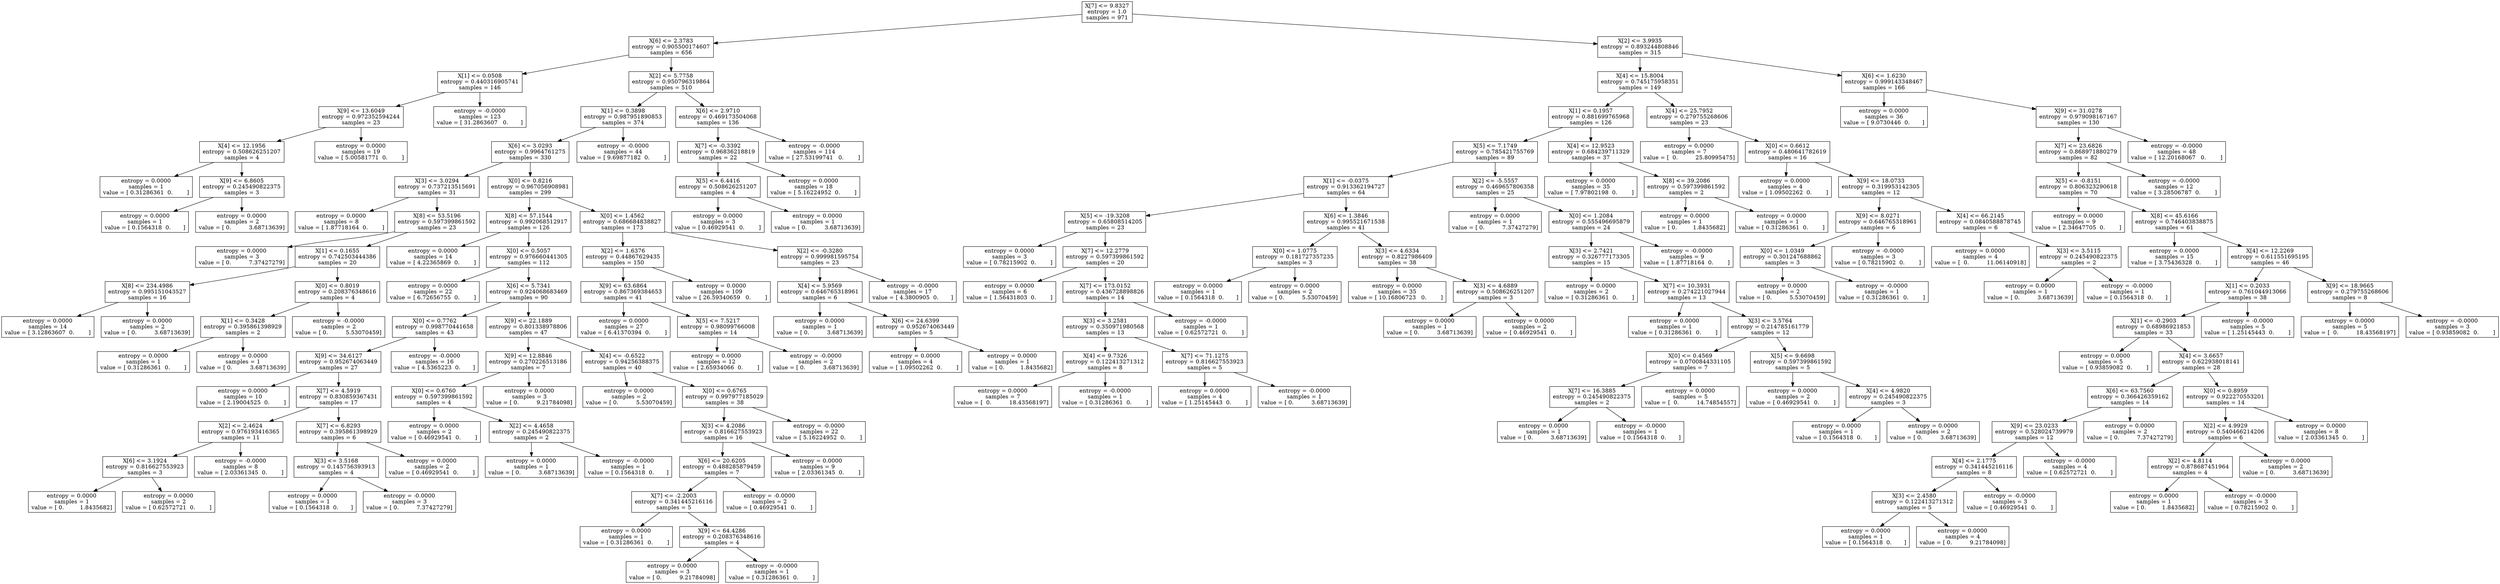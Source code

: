 digraph Tree {
0 [label="X[7] <= 9.8327\nentropy = 1.0\nsamples = 971", shape="box"] ;
1 [label="X[6] <= 2.3783\nentropy = 0.905500174607\nsamples = 656", shape="box"] ;
0 -> 1 ;
2 [label="X[1] <= 0.0508\nentropy = 0.440316905741\nsamples = 146", shape="box"] ;
1 -> 2 ;
3 [label="X[9] <= 13.6049\nentropy = 0.972352594244\nsamples = 23", shape="box"] ;
2 -> 3 ;
4 [label="X[4] <= 12.1956\nentropy = 0.508626251207\nsamples = 4", shape="box"] ;
3 -> 4 ;
5 [label="entropy = 0.0000\nsamples = 1\nvalue = [ 0.31286361  0.        ]", shape="box"] ;
4 -> 5 ;
6 [label="X[9] <= 6.8605\nentropy = 0.245490822375\nsamples = 3", shape="box"] ;
4 -> 6 ;
7 [label="entropy = 0.0000\nsamples = 1\nvalue = [ 0.1564318  0.       ]", shape="box"] ;
6 -> 7 ;
8 [label="entropy = 0.0000\nsamples = 2\nvalue = [ 0.          3.68713639]", shape="box"] ;
6 -> 8 ;
9 [label="entropy = 0.0000\nsamples = 19\nvalue = [ 5.00581771  0.        ]", shape="box"] ;
3 -> 9 ;
10 [label="entropy = -0.0000\nsamples = 123\nvalue = [ 31.2863607   0.       ]", shape="box"] ;
2 -> 10 ;
11 [label="X[2] <= 5.7758\nentropy = 0.950796319864\nsamples = 510", shape="box"] ;
1 -> 11 ;
12 [label="X[1] <= 0.3898\nentropy = 0.987951890853\nsamples = 374", shape="box"] ;
11 -> 12 ;
13 [label="X[6] <= 3.0293\nentropy = 0.9964761275\nsamples = 330", shape="box"] ;
12 -> 13 ;
14 [label="X[3] <= 3.0294\nentropy = 0.737213515691\nsamples = 31", shape="box"] ;
13 -> 14 ;
15 [label="entropy = 0.0000\nsamples = 8\nvalue = [ 1.87718164  0.        ]", shape="box"] ;
14 -> 15 ;
16 [label="X[8] <= 53.5196\nentropy = 0.597399861592\nsamples = 23", shape="box"] ;
14 -> 16 ;
17 [label="entropy = 0.0000\nsamples = 3\nvalue = [ 0.          7.37427279]", shape="box"] ;
16 -> 17 ;
18 [label="X[1] <= 0.1655\nentropy = 0.742503444386\nsamples = 20", shape="box"] ;
16 -> 18 ;
19 [label="X[8] <= 234.4986\nentropy = 0.995151043527\nsamples = 16", shape="box"] ;
18 -> 19 ;
20 [label="entropy = 0.0000\nsamples = 14\nvalue = [ 3.12863607  0.        ]", shape="box"] ;
19 -> 20 ;
21 [label="entropy = 0.0000\nsamples = 2\nvalue = [ 0.          3.68713639]", shape="box"] ;
19 -> 21 ;
22 [label="X[0] <= 0.8019\nentropy = 0.208376348616\nsamples = 4", shape="box"] ;
18 -> 22 ;
23 [label="X[1] <= 0.3428\nentropy = 0.395861398929\nsamples = 2", shape="box"] ;
22 -> 23 ;
24 [label="entropy = 0.0000\nsamples = 1\nvalue = [ 0.31286361  0.        ]", shape="box"] ;
23 -> 24 ;
25 [label="entropy = 0.0000\nsamples = 1\nvalue = [ 0.          3.68713639]", shape="box"] ;
23 -> 25 ;
26 [label="entropy = -0.0000\nsamples = 2\nvalue = [ 0.          5.53070459]", shape="box"] ;
22 -> 26 ;
27 [label="X[0] <= 0.8216\nentropy = 0.967056908981\nsamples = 299", shape="box"] ;
13 -> 27 ;
28 [label="X[8] <= 57.1544\nentropy = 0.992068512917\nsamples = 126", shape="box"] ;
27 -> 28 ;
29 [label="entropy = 0.0000\nsamples = 14\nvalue = [ 4.22365869  0.        ]", shape="box"] ;
28 -> 29 ;
30 [label="X[0] <= 0.5057\nentropy = 0.976660441305\nsamples = 112", shape="box"] ;
28 -> 30 ;
31 [label="entropy = 0.0000\nsamples = 22\nvalue = [ 6.72656755  0.        ]", shape="box"] ;
30 -> 31 ;
32 [label="X[6] <= 5.7341\nentropy = 0.924068683469\nsamples = 90", shape="box"] ;
30 -> 32 ;
33 [label="X[0] <= 0.7762\nentropy = 0.998770441658\nsamples = 43", shape="box"] ;
32 -> 33 ;
34 [label="X[9] <= 34.6127\nentropy = 0.952674063449\nsamples = 27", shape="box"] ;
33 -> 34 ;
35 [label="entropy = 0.0000\nsamples = 10\nvalue = [ 2.19004525  0.        ]", shape="box"] ;
34 -> 35 ;
36 [label="X[7] <= 4.5919\nentropy = 0.830859367431\nsamples = 17", shape="box"] ;
34 -> 36 ;
37 [label="X[2] <= 2.4624\nentropy = 0.976193416365\nsamples = 11", shape="box"] ;
36 -> 37 ;
38 [label="X[6] <= 3.1924\nentropy = 0.816627553923\nsamples = 3", shape="box"] ;
37 -> 38 ;
39 [label="entropy = 0.0000\nsamples = 1\nvalue = [ 0.         1.8435682]", shape="box"] ;
38 -> 39 ;
40 [label="entropy = 0.0000\nsamples = 2\nvalue = [ 0.62572721  0.        ]", shape="box"] ;
38 -> 40 ;
41 [label="entropy = -0.0000\nsamples = 8\nvalue = [ 2.03361345  0.        ]", shape="box"] ;
37 -> 41 ;
42 [label="X[7] <= 6.8293\nentropy = 0.395861398929\nsamples = 6", shape="box"] ;
36 -> 42 ;
43 [label="X[3] <= 3.5168\nentropy = 0.145756393913\nsamples = 4", shape="box"] ;
42 -> 43 ;
44 [label="entropy = 0.0000\nsamples = 1\nvalue = [ 0.1564318  0.       ]", shape="box"] ;
43 -> 44 ;
45 [label="entropy = -0.0000\nsamples = 3\nvalue = [ 0.          7.37427279]", shape="box"] ;
43 -> 45 ;
46 [label="entropy = 0.0000\nsamples = 2\nvalue = [ 0.46929541  0.        ]", shape="box"] ;
42 -> 46 ;
47 [label="entropy = -0.0000\nsamples = 16\nvalue = [ 4.5365223  0.       ]", shape="box"] ;
33 -> 47 ;
48 [label="X[9] <= 22.1889\nentropy = 0.801338978806\nsamples = 47", shape="box"] ;
32 -> 48 ;
49 [label="X[9] <= 12.8846\nentropy = 0.270226513186\nsamples = 7", shape="box"] ;
48 -> 49 ;
50 [label="X[0] <= 0.6760\nentropy = 0.597399861592\nsamples = 4", shape="box"] ;
49 -> 50 ;
51 [label="entropy = 0.0000\nsamples = 2\nvalue = [ 0.46929541  0.        ]", shape="box"] ;
50 -> 51 ;
52 [label="X[2] <= 4.4658\nentropy = 0.245490822375\nsamples = 2", shape="box"] ;
50 -> 52 ;
53 [label="entropy = 0.0000\nsamples = 1\nvalue = [ 0.          3.68713639]", shape="box"] ;
52 -> 53 ;
54 [label="entropy = -0.0000\nsamples = 1\nvalue = [ 0.1564318  0.       ]", shape="box"] ;
52 -> 54 ;
55 [label="entropy = 0.0000\nsamples = 3\nvalue = [ 0.          9.21784098]", shape="box"] ;
49 -> 55 ;
56 [label="X[4] <= -0.6522\nentropy = 0.94256388375\nsamples = 40", shape="box"] ;
48 -> 56 ;
57 [label="entropy = 0.0000\nsamples = 2\nvalue = [ 0.          5.53070459]", shape="box"] ;
56 -> 57 ;
58 [label="X[0] <= 0.6765\nentropy = 0.997977185029\nsamples = 38", shape="box"] ;
56 -> 58 ;
59 [label="X[3] <= 4.2086\nentropy = 0.816627553923\nsamples = 16", shape="box"] ;
58 -> 59 ;
60 [label="X[6] <= 20.6205\nentropy = 0.488285879459\nsamples = 7", shape="box"] ;
59 -> 60 ;
61 [label="X[7] <= -2.2003\nentropy = 0.341445216116\nsamples = 5", shape="box"] ;
60 -> 61 ;
62 [label="entropy = 0.0000\nsamples = 1\nvalue = [ 0.31286361  0.        ]", shape="box"] ;
61 -> 62 ;
63 [label="X[9] <= 64.4286\nentropy = 0.208376348616\nsamples = 4", shape="box"] ;
61 -> 63 ;
64 [label="entropy = 0.0000\nsamples = 3\nvalue = [ 0.          9.21784098]", shape="box"] ;
63 -> 64 ;
65 [label="entropy = -0.0000\nsamples = 1\nvalue = [ 0.31286361  0.        ]", shape="box"] ;
63 -> 65 ;
66 [label="entropy = -0.0000\nsamples = 2\nvalue = [ 0.46929541  0.        ]", shape="box"] ;
60 -> 66 ;
67 [label="entropy = 0.0000\nsamples = 9\nvalue = [ 2.03361345  0.        ]", shape="box"] ;
59 -> 67 ;
68 [label="entropy = -0.0000\nsamples = 22\nvalue = [ 5.16224952  0.        ]", shape="box"] ;
58 -> 68 ;
69 [label="X[0] <= 1.4562\nentropy = 0.686684838827\nsamples = 173", shape="box"] ;
27 -> 69 ;
70 [label="X[2] <= 1.6376\nentropy = 0.44867629435\nsamples = 150", shape="box"] ;
69 -> 70 ;
71 [label="X[9] <= 63.6864\nentropy = 0.867369384653\nsamples = 41", shape="box"] ;
70 -> 71 ;
72 [label="entropy = 0.0000\nsamples = 27\nvalue = [ 6.41370394  0.        ]", shape="box"] ;
71 -> 72 ;
73 [label="X[5] <= 7.5217\nentropy = 0.98099766008\nsamples = 14", shape="box"] ;
71 -> 73 ;
74 [label="entropy = 0.0000\nsamples = 12\nvalue = [ 2.65934066  0.        ]", shape="box"] ;
73 -> 74 ;
75 [label="entropy = -0.0000\nsamples = 2\nvalue = [ 0.          3.68713639]", shape="box"] ;
73 -> 75 ;
76 [label="entropy = 0.0000\nsamples = 109\nvalue = [ 26.59340659   0.        ]", shape="box"] ;
70 -> 76 ;
77 [label="X[2] <= -0.3280\nentropy = 0.999981595754\nsamples = 23", shape="box"] ;
69 -> 77 ;
78 [label="X[4] <= 5.9569\nentropy = 0.646765318961\nsamples = 6", shape="box"] ;
77 -> 78 ;
79 [label="entropy = 0.0000\nsamples = 1\nvalue = [ 0.          3.68713639]", shape="box"] ;
78 -> 79 ;
80 [label="X[6] <= 24.6399\nentropy = 0.952674063449\nsamples = 5", shape="box"] ;
78 -> 80 ;
81 [label="entropy = 0.0000\nsamples = 4\nvalue = [ 1.09502262  0.        ]", shape="box"] ;
80 -> 81 ;
82 [label="entropy = 0.0000\nsamples = 1\nvalue = [ 0.         1.8435682]", shape="box"] ;
80 -> 82 ;
83 [label="entropy = -0.0000\nsamples = 17\nvalue = [ 4.3800905  0.       ]", shape="box"] ;
77 -> 83 ;
84 [label="entropy = -0.0000\nsamples = 44\nvalue = [ 9.69877182  0.        ]", shape="box"] ;
12 -> 84 ;
85 [label="X[6] <= 2.9710\nentropy = 0.469173504068\nsamples = 136", shape="box"] ;
11 -> 85 ;
86 [label="X[7] <= -0.3392\nentropy = 0.96836218819\nsamples = 22", shape="box"] ;
85 -> 86 ;
87 [label="X[5] <= 6.4416\nentropy = 0.508626251207\nsamples = 4", shape="box"] ;
86 -> 87 ;
88 [label="entropy = 0.0000\nsamples = 3\nvalue = [ 0.46929541  0.        ]", shape="box"] ;
87 -> 88 ;
89 [label="entropy = 0.0000\nsamples = 1\nvalue = [ 0.          3.68713639]", shape="box"] ;
87 -> 89 ;
90 [label="entropy = 0.0000\nsamples = 18\nvalue = [ 5.16224952  0.        ]", shape="box"] ;
86 -> 90 ;
91 [label="entropy = -0.0000\nsamples = 114\nvalue = [ 27.53199741   0.        ]", shape="box"] ;
85 -> 91 ;
92 [label="X[2] <= 3.9935\nentropy = 0.893244808846\nsamples = 315", shape="box"] ;
0 -> 92 ;
93 [label="X[4] <= 15.8004\nentropy = 0.745175958351\nsamples = 149", shape="box"] ;
92 -> 93 ;
94 [label="X[1] <= 0.1957\nentropy = 0.881699765968\nsamples = 126", shape="box"] ;
93 -> 94 ;
95 [label="X[5] <= 7.1749\nentropy = 0.785421755769\nsamples = 89", shape="box"] ;
94 -> 95 ;
96 [label="X[1] <= -0.0375\nentropy = 0.913362194727\nsamples = 64", shape="box"] ;
95 -> 96 ;
97 [label="X[5] <= -19.3208\nentropy = 0.65808514205\nsamples = 23", shape="box"] ;
96 -> 97 ;
98 [label="entropy = 0.0000\nsamples = 3\nvalue = [ 0.78215902  0.        ]", shape="box"] ;
97 -> 98 ;
99 [label="X[7] <= 12.2779\nentropy = 0.597399861592\nsamples = 20", shape="box"] ;
97 -> 99 ;
100 [label="entropy = 0.0000\nsamples = 6\nvalue = [ 1.56431803  0.        ]", shape="box"] ;
99 -> 100 ;
101 [label="X[7] <= 173.0152\nentropy = 0.436728898826\nsamples = 14", shape="box"] ;
99 -> 101 ;
102 [label="X[3] <= 3.2581\nentropy = 0.350971980568\nsamples = 13", shape="box"] ;
101 -> 102 ;
103 [label="X[4] <= 9.7326\nentropy = 0.122413271312\nsamples = 8", shape="box"] ;
102 -> 103 ;
104 [label="entropy = 0.0000\nsamples = 7\nvalue = [  0.          18.43568197]", shape="box"] ;
103 -> 104 ;
105 [label="entropy = -0.0000\nsamples = 1\nvalue = [ 0.31286361  0.        ]", shape="box"] ;
103 -> 105 ;
106 [label="X[7] <= 71.1275\nentropy = 0.816627553923\nsamples = 5", shape="box"] ;
102 -> 106 ;
107 [label="entropy = 0.0000\nsamples = 4\nvalue = [ 1.25145443  0.        ]", shape="box"] ;
106 -> 107 ;
108 [label="entropy = -0.0000\nsamples = 1\nvalue = [ 0.          3.68713639]", shape="box"] ;
106 -> 108 ;
109 [label="entropy = -0.0000\nsamples = 1\nvalue = [ 0.62572721  0.        ]", shape="box"] ;
101 -> 109 ;
110 [label="X[6] <= 1.3846\nentropy = 0.995521671538\nsamples = 41", shape="box"] ;
96 -> 110 ;
111 [label="X[0] <= 1.0775\nentropy = 0.181727357235\nsamples = 3", shape="box"] ;
110 -> 111 ;
112 [label="entropy = 0.0000\nsamples = 1\nvalue = [ 0.1564318  0.       ]", shape="box"] ;
111 -> 112 ;
113 [label="entropy = 0.0000\nsamples = 2\nvalue = [ 0.          5.53070459]", shape="box"] ;
111 -> 113 ;
114 [label="X[3] <= 4.6334\nentropy = 0.8227986409\nsamples = 38", shape="box"] ;
110 -> 114 ;
115 [label="entropy = 0.0000\nsamples = 35\nvalue = [ 10.16806723   0.        ]", shape="box"] ;
114 -> 115 ;
116 [label="X[3] <= 4.6889\nentropy = 0.508626251207\nsamples = 3", shape="box"] ;
114 -> 116 ;
117 [label="entropy = 0.0000\nsamples = 1\nvalue = [ 0.          3.68713639]", shape="box"] ;
116 -> 117 ;
118 [label="entropy = 0.0000\nsamples = 2\nvalue = [ 0.46929541  0.        ]", shape="box"] ;
116 -> 118 ;
119 [label="X[2] <= -5.5557\nentropy = 0.469657806358\nsamples = 25", shape="box"] ;
95 -> 119 ;
120 [label="entropy = 0.0000\nsamples = 1\nvalue = [ 0.          7.37427279]", shape="box"] ;
119 -> 120 ;
121 [label="X[0] <= 1.2084\nentropy = 0.555496695879\nsamples = 24", shape="box"] ;
119 -> 121 ;
122 [label="X[3] <= 2.7421\nentropy = 0.326777173305\nsamples = 15", shape="box"] ;
121 -> 122 ;
123 [label="entropy = 0.0000\nsamples = 2\nvalue = [ 0.31286361  0.        ]", shape="box"] ;
122 -> 123 ;
124 [label="X[7] <= 10.3931\nentropy = 0.274221027944\nsamples = 13", shape="box"] ;
122 -> 124 ;
125 [label="entropy = 0.0000\nsamples = 1\nvalue = [ 0.31286361  0.        ]", shape="box"] ;
124 -> 125 ;
126 [label="X[3] <= 3.5764\nentropy = 0.214785161779\nsamples = 12", shape="box"] ;
124 -> 126 ;
127 [label="X[0] <= 0.4569\nentropy = 0.0700844331105\nsamples = 7", shape="box"] ;
126 -> 127 ;
128 [label="X[7] <= 16.3885\nentropy = 0.245490822375\nsamples = 2", shape="box"] ;
127 -> 128 ;
129 [label="entropy = 0.0000\nsamples = 1\nvalue = [ 0.          3.68713639]", shape="box"] ;
128 -> 129 ;
130 [label="entropy = -0.0000\nsamples = 1\nvalue = [ 0.1564318  0.       ]", shape="box"] ;
128 -> 130 ;
131 [label="entropy = 0.0000\nsamples = 5\nvalue = [  0.          14.74854557]", shape="box"] ;
127 -> 131 ;
132 [label="X[5] <= 9.6698\nentropy = 0.597399861592\nsamples = 5", shape="box"] ;
126 -> 132 ;
133 [label="entropy = 0.0000\nsamples = 2\nvalue = [ 0.46929541  0.        ]", shape="box"] ;
132 -> 133 ;
134 [label="X[4] <= 4.9820\nentropy = 0.245490822375\nsamples = 3", shape="box"] ;
132 -> 134 ;
135 [label="entropy = 0.0000\nsamples = 1\nvalue = [ 0.1564318  0.       ]", shape="box"] ;
134 -> 135 ;
136 [label="entropy = 0.0000\nsamples = 2\nvalue = [ 0.          3.68713639]", shape="box"] ;
134 -> 136 ;
137 [label="entropy = -0.0000\nsamples = 9\nvalue = [ 1.87718164  0.        ]", shape="box"] ;
121 -> 137 ;
138 [label="X[4] <= 12.9523\nentropy = 0.684239711329\nsamples = 37", shape="box"] ;
94 -> 138 ;
139 [label="entropy = 0.0000\nsamples = 35\nvalue = [ 7.97802198  0.        ]", shape="box"] ;
138 -> 139 ;
140 [label="X[8] <= 39.2086\nentropy = 0.597399861592\nsamples = 2", shape="box"] ;
138 -> 140 ;
141 [label="entropy = 0.0000\nsamples = 1\nvalue = [ 0.         1.8435682]", shape="box"] ;
140 -> 141 ;
142 [label="entropy = 0.0000\nsamples = 1\nvalue = [ 0.31286361  0.        ]", shape="box"] ;
140 -> 142 ;
143 [label="X[4] <= 25.7952\nentropy = 0.279755268606\nsamples = 23", shape="box"] ;
93 -> 143 ;
144 [label="entropy = 0.0000\nsamples = 7\nvalue = [  0.          25.80995475]", shape="box"] ;
143 -> 144 ;
145 [label="X[0] <= 0.6612\nentropy = 0.480641782619\nsamples = 16", shape="box"] ;
143 -> 145 ;
146 [label="entropy = 0.0000\nsamples = 4\nvalue = [ 1.09502262  0.        ]", shape="box"] ;
145 -> 146 ;
147 [label="X[9] <= 18.0733\nentropy = 0.319953142305\nsamples = 12", shape="box"] ;
145 -> 147 ;
148 [label="X[9] <= 8.0271\nentropy = 0.646765318961\nsamples = 6", shape="box"] ;
147 -> 148 ;
149 [label="X[0] <= 1.0349\nentropy = 0.301247688862\nsamples = 3", shape="box"] ;
148 -> 149 ;
150 [label="entropy = 0.0000\nsamples = 2\nvalue = [ 0.          5.53070459]", shape="box"] ;
149 -> 150 ;
151 [label="entropy = -0.0000\nsamples = 1\nvalue = [ 0.31286361  0.        ]", shape="box"] ;
149 -> 151 ;
152 [label="entropy = -0.0000\nsamples = 3\nvalue = [ 0.78215902  0.        ]", shape="box"] ;
148 -> 152 ;
153 [label="X[4] <= 66.2145\nentropy = 0.0840588878745\nsamples = 6", shape="box"] ;
147 -> 153 ;
154 [label="entropy = 0.0000\nsamples = 4\nvalue = [  0.          11.06140918]", shape="box"] ;
153 -> 154 ;
155 [label="X[3] <= 3.5115\nentropy = 0.245490822375\nsamples = 2", shape="box"] ;
153 -> 155 ;
156 [label="entropy = 0.0000\nsamples = 1\nvalue = [ 0.          3.68713639]", shape="box"] ;
155 -> 156 ;
157 [label="entropy = -0.0000\nsamples = 1\nvalue = [ 0.1564318  0.       ]", shape="box"] ;
155 -> 157 ;
158 [label="X[6] <= 1.6230\nentropy = 0.999143348467\nsamples = 166", shape="box"] ;
92 -> 158 ;
159 [label="entropy = 0.0000\nsamples = 36\nvalue = [ 9.0730446  0.       ]", shape="box"] ;
158 -> 159 ;
160 [label="X[9] <= 31.0278\nentropy = 0.979098167167\nsamples = 130", shape="box"] ;
158 -> 160 ;
161 [label="X[7] <= 23.6826\nentropy = 0.868971880279\nsamples = 82", shape="box"] ;
160 -> 161 ;
162 [label="X[5] <= -0.8151\nentropy = 0.806323290618\nsamples = 70", shape="box"] ;
161 -> 162 ;
163 [label="entropy = 0.0000\nsamples = 9\nvalue = [ 2.34647705  0.        ]", shape="box"] ;
162 -> 163 ;
164 [label="X[8] <= 45.6166\nentropy = 0.746403838875\nsamples = 61", shape="box"] ;
162 -> 164 ;
165 [label="entropy = 0.0000\nsamples = 15\nvalue = [ 3.75436328  0.        ]", shape="box"] ;
164 -> 165 ;
166 [label="X[4] <= 12.2269\nentropy = 0.611551695195\nsamples = 46", shape="box"] ;
164 -> 166 ;
167 [label="X[1] <= 0.2033\nentropy = 0.761044913066\nsamples = 38", shape="box"] ;
166 -> 167 ;
168 [label="X[1] <= -0.2903\nentropy = 0.68986921853\nsamples = 33", shape="box"] ;
167 -> 168 ;
169 [label="entropy = 0.0000\nsamples = 5\nvalue = [ 0.93859082  0.        ]", shape="box"] ;
168 -> 169 ;
170 [label="X[4] <= 3.6657\nentropy = 0.622938018141\nsamples = 28", shape="box"] ;
168 -> 170 ;
171 [label="X[6] <= 63.7560\nentropy = 0.366426359162\nsamples = 14", shape="box"] ;
170 -> 171 ;
172 [label="X[9] <= 23.0233\nentropy = 0.528024739979\nsamples = 12", shape="box"] ;
171 -> 172 ;
173 [label="X[4] <= 2.1775\nentropy = 0.341445216116\nsamples = 8", shape="box"] ;
172 -> 173 ;
174 [label="X[3] <= 2.4580\nentropy = 0.122413271312\nsamples = 5", shape="box"] ;
173 -> 174 ;
175 [label="entropy = 0.0000\nsamples = 1\nvalue = [ 0.1564318  0.       ]", shape="box"] ;
174 -> 175 ;
176 [label="entropy = 0.0000\nsamples = 4\nvalue = [ 0.          9.21784098]", shape="box"] ;
174 -> 176 ;
177 [label="entropy = -0.0000\nsamples = 3\nvalue = [ 0.46929541  0.        ]", shape="box"] ;
173 -> 177 ;
178 [label="entropy = -0.0000\nsamples = 4\nvalue = [ 0.62572721  0.        ]", shape="box"] ;
172 -> 178 ;
179 [label="entropy = 0.0000\nsamples = 2\nvalue = [ 0.          7.37427279]", shape="box"] ;
171 -> 179 ;
180 [label="X[0] <= 0.8959\nentropy = 0.922270553201\nsamples = 14", shape="box"] ;
170 -> 180 ;
181 [label="X[2] <= 4.9929\nentropy = 0.540466214206\nsamples = 6", shape="box"] ;
180 -> 181 ;
182 [label="X[2] <= 4.8114\nentropy = 0.878687451964\nsamples = 4", shape="box"] ;
181 -> 182 ;
183 [label="entropy = 0.0000\nsamples = 1\nvalue = [ 0.         1.8435682]", shape="box"] ;
182 -> 183 ;
184 [label="entropy = -0.0000\nsamples = 3\nvalue = [ 0.78215902  0.        ]", shape="box"] ;
182 -> 184 ;
185 [label="entropy = 0.0000\nsamples = 2\nvalue = [ 0.          3.68713639]", shape="box"] ;
181 -> 185 ;
186 [label="entropy = 0.0000\nsamples = 8\nvalue = [ 2.03361345  0.        ]", shape="box"] ;
180 -> 186 ;
187 [label="entropy = -0.0000\nsamples = 5\nvalue = [ 1.25145443  0.        ]", shape="box"] ;
167 -> 187 ;
188 [label="X[9] <= 18.9665\nentropy = 0.279755268606\nsamples = 8", shape="box"] ;
166 -> 188 ;
189 [label="entropy = 0.0000\nsamples = 5\nvalue = [  0.          18.43568197]", shape="box"] ;
188 -> 189 ;
190 [label="entropy = -0.0000\nsamples = 3\nvalue = [ 0.93859082  0.        ]", shape="box"] ;
188 -> 190 ;
191 [label="entropy = -0.0000\nsamples = 12\nvalue = [ 3.28506787  0.        ]", shape="box"] ;
161 -> 191 ;
192 [label="entropy = -0.0000\nsamples = 48\nvalue = [ 12.20168067   0.        ]", shape="box"] ;
160 -> 192 ;
}